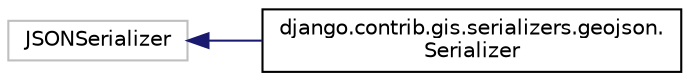 digraph "Graphical Class Hierarchy"
{
 // LATEX_PDF_SIZE
  edge [fontname="Helvetica",fontsize="10",labelfontname="Helvetica",labelfontsize="10"];
  node [fontname="Helvetica",fontsize="10",shape=record];
  rankdir="LR";
  Node1886 [label="JSONSerializer",height=0.2,width=0.4,color="grey75", fillcolor="white", style="filled",tooltip=" "];
  Node1886 -> Node0 [dir="back",color="midnightblue",fontsize="10",style="solid",fontname="Helvetica"];
  Node0 [label="django.contrib.gis.serializers.geojson.\lSerializer",height=0.2,width=0.4,color="black", fillcolor="white", style="filled",URL="$classdjango_1_1contrib_1_1gis_1_1serializers_1_1geojson_1_1_serializer.html",tooltip=" "];
}
